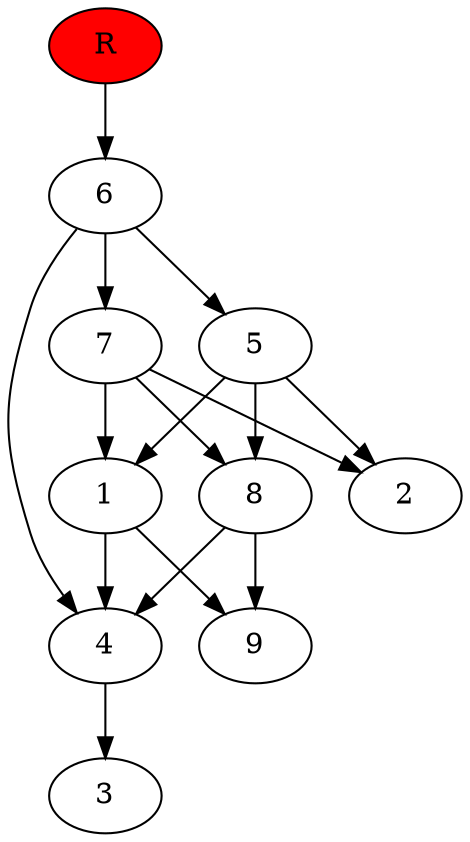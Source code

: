 digraph prb40189 {
	1
	2
	3
	4
	5
	6
	7
	8
	R [fillcolor="#ff0000" style=filled]
	1 -> 4
	1 -> 9
	4 -> 3
	5 -> 1
	5 -> 2
	5 -> 8
	6 -> 4
	6 -> 5
	6 -> 7
	7 -> 1
	7 -> 2
	7 -> 8
	8 -> 4
	8 -> 9
	R -> 6
}
